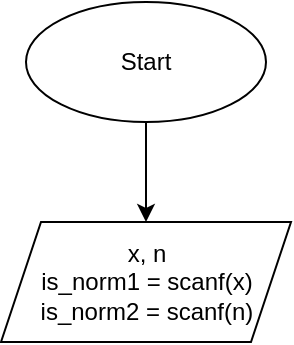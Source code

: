 <mxfile version="20.4.0" type="github">
  <diagram id="XUMU6Klbx8vC4agGlKeW" name="Страница 1">
    <mxGraphModel dx="716" dy="394" grid="1" gridSize="10" guides="1" tooltips="1" connect="1" arrows="1" fold="1" page="1" pageScale="1" pageWidth="827" pageHeight="1169" background="none" math="0" shadow="0">
      <root>
        <mxCell id="0" />
        <mxCell id="1" parent="0" />
        <mxCell id="kJR66jxbIm6fvpwEPS24-3" value="" style="edgeStyle=orthogonalEdgeStyle;rounded=0;orthogonalLoop=1;jettySize=auto;html=1;" edge="1" parent="1" source="kJR66jxbIm6fvpwEPS24-1" target="kJR66jxbIm6fvpwEPS24-2">
          <mxGeometry relative="1" as="geometry" />
        </mxCell>
        <mxCell id="kJR66jxbIm6fvpwEPS24-1" value="Start" style="ellipse;whiteSpace=wrap;html=1;" vertex="1" parent="1">
          <mxGeometry x="60" y="10" width="120" height="60" as="geometry" />
        </mxCell>
        <mxCell id="kJR66jxbIm6fvpwEPS24-2" value="x, n&lt;br&gt;is_norm1 = scanf(x)&lt;br&gt;is_norm2 = scanf(n)" style="shape=parallelogram;perimeter=parallelogramPerimeter;whiteSpace=wrap;html=1;fixedSize=1;" vertex="1" parent="1">
          <mxGeometry x="47.5" y="120" width="145" height="60" as="geometry" />
        </mxCell>
      </root>
    </mxGraphModel>
  </diagram>
</mxfile>
